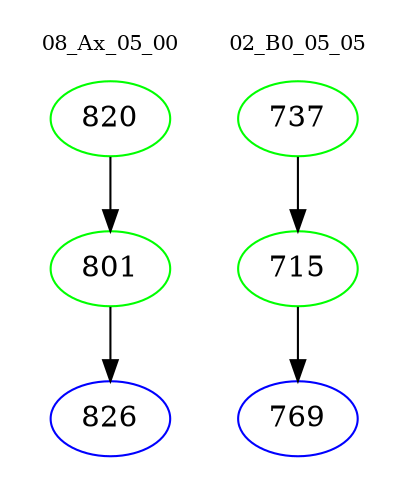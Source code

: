 digraph{
subgraph cluster_0 {
color = white
label = "08_Ax_05_00";
fontsize=10;
T0_820 [label="820", color="green"]
T0_820 -> T0_801 [color="black"]
T0_801 [label="801", color="green"]
T0_801 -> T0_826 [color="black"]
T0_826 [label="826", color="blue"]
}
subgraph cluster_1 {
color = white
label = "02_B0_05_05";
fontsize=10;
T1_737 [label="737", color="green"]
T1_737 -> T1_715 [color="black"]
T1_715 [label="715", color="green"]
T1_715 -> T1_769 [color="black"]
T1_769 [label="769", color="blue"]
}
}
